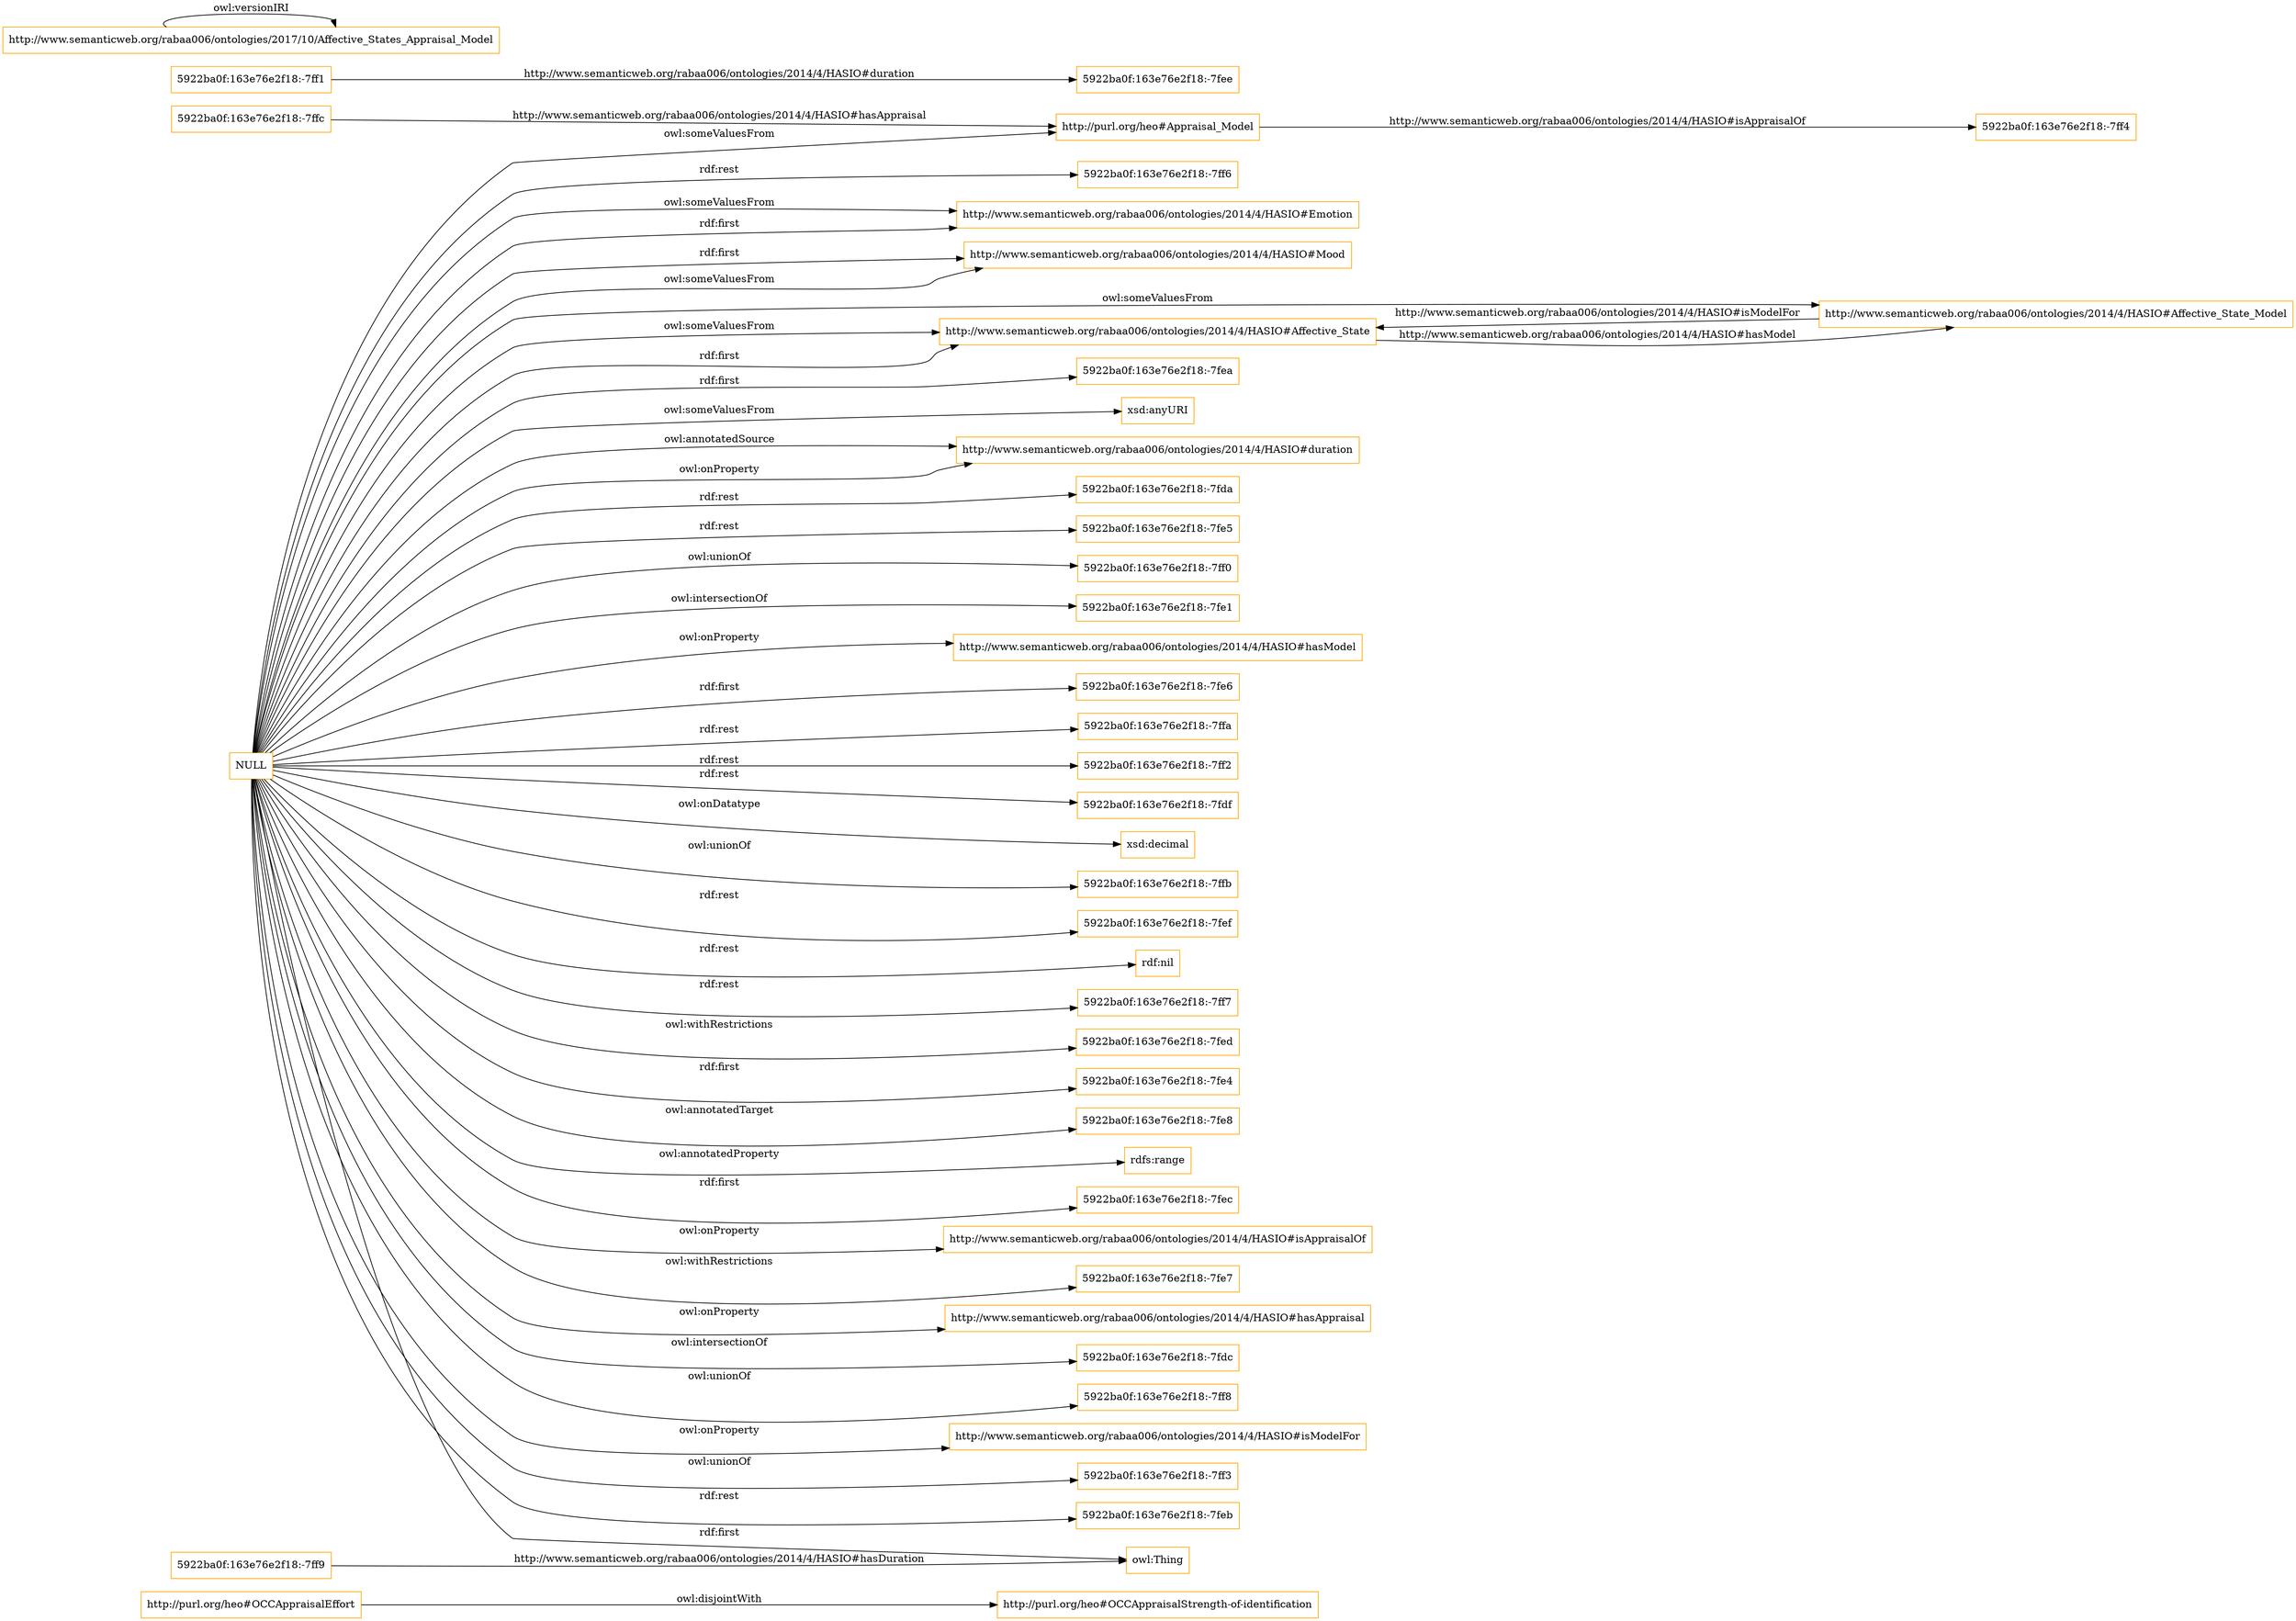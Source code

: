 digraph ar2dtool_diagram { 
rankdir=LR;
size="1501"
node [shape = rectangle, color="orange"]; "http://purl.org/heo#OCCAppraisalStrength-of-identification" "http://www.semanticweb.org/rabaa006/ontologies/2014/4/HASIO#Emotion" "http://purl.org/heo#OCCAppraisalEffort" "http://www.semanticweb.org/rabaa006/ontologies/2014/4/HASIO#Mood" "http://www.semanticweb.org/rabaa006/ontologies/2014/4/HASIO#Affective_State" "5922ba0f:163e76e2f18:-7ffc" "5922ba0f:163e76e2f18:-7ff9" "5922ba0f:163e76e2f18:-7ff4" "5922ba0f:163e76e2f18:-7ff1" "http://www.semanticweb.org/rabaa006/ontologies/2014/4/HASIO#Affective_State_Model" "http://purl.org/heo#Appraisal_Model" ; /*classes style*/
	"http://purl.org/heo#OCCAppraisalEffort" -> "http://purl.org/heo#OCCAppraisalStrength-of-identification" [ label = "owl:disjointWith" ];
	"http://www.semanticweb.org/rabaa006/ontologies/2017/10/Affective_States_Appraisal_Model" -> "http://www.semanticweb.org/rabaa006/ontologies/2017/10/Affective_States_Appraisal_Model" [ label = "owl:versionIRI" ];
	"NULL" -> "xsd:anyURI" [ label = "owl:someValuesFrom" ];
	"NULL" -> "http://www.semanticweb.org/rabaa006/ontologies/2014/4/HASIO#duration" [ label = "owl:onProperty" ];
	"NULL" -> "5922ba0f:163e76e2f18:-7fda" [ label = "rdf:rest" ];
	"NULL" -> "5922ba0f:163e76e2f18:-7fe5" [ label = "rdf:rest" ];
	"NULL" -> "5922ba0f:163e76e2f18:-7ff0" [ label = "owl:unionOf" ];
	"NULL" -> "http://purl.org/heo#Appraisal_Model" [ label = "owl:someValuesFrom" ];
	"NULL" -> "5922ba0f:163e76e2f18:-7fe1" [ label = "owl:intersectionOf" ];
	"NULL" -> "http://www.semanticweb.org/rabaa006/ontologies/2014/4/HASIO#hasModel" [ label = "owl:onProperty" ];
	"NULL" -> "5922ba0f:163e76e2f18:-7fe6" [ label = "rdf:first" ];
	"NULL" -> "5922ba0f:163e76e2f18:-7ffa" [ label = "rdf:rest" ];
	"NULL" -> "5922ba0f:163e76e2f18:-7ff2" [ label = "rdf:rest" ];
	"NULL" -> "5922ba0f:163e76e2f18:-7fdf" [ label = "rdf:rest" ];
	"NULL" -> "xsd:decimal" [ label = "owl:onDatatype" ];
	"NULL" -> "5922ba0f:163e76e2f18:-7ffb" [ label = "owl:unionOf" ];
	"NULL" -> "5922ba0f:163e76e2f18:-7fef" [ label = "rdf:rest" ];
	"NULL" -> "http://www.semanticweb.org/rabaa006/ontologies/2014/4/HASIO#Affective_State_Model" [ label = "owl:someValuesFrom" ];
	"NULL" -> "rdf:nil" [ label = "rdf:rest" ];
	"NULL" -> "5922ba0f:163e76e2f18:-7ff7" [ label = "rdf:rest" ];
	"NULL" -> "5922ba0f:163e76e2f18:-7fed" [ label = "owl:withRestrictions" ];
	"NULL" -> "5922ba0f:163e76e2f18:-7fe4" [ label = "rdf:first" ];
	"NULL" -> "http://www.semanticweb.org/rabaa006/ontologies/2014/4/HASIO#Mood" [ label = "owl:someValuesFrom" ];
	"NULL" -> "5922ba0f:163e76e2f18:-7fe8" [ label = "owl:annotatedTarget" ];
	"NULL" -> "rdfs:range" [ label = "owl:annotatedProperty" ];
	"NULL" -> "5922ba0f:163e76e2f18:-7fec" [ label = "rdf:first" ];
	"NULL" -> "http://www.semanticweb.org/rabaa006/ontologies/2014/4/HASIO#Emotion" [ label = "rdf:first" ];
	"NULL" -> "http://www.semanticweb.org/rabaa006/ontologies/2014/4/HASIO#isAppraisalOf" [ label = "owl:onProperty" ];
	"NULL" -> "5922ba0f:163e76e2f18:-7fe7" [ label = "owl:withRestrictions" ];
	"NULL" -> "http://www.semanticweb.org/rabaa006/ontologies/2014/4/HASIO#hasAppraisal" [ label = "owl:onProperty" ];
	"NULL" -> "http://www.semanticweb.org/rabaa006/ontologies/2014/4/HASIO#duration" [ label = "owl:annotatedSource" ];
	"NULL" -> "owl:Thing" [ label = "rdf:first" ];
	"NULL" -> "http://www.semanticweb.org/rabaa006/ontologies/2014/4/HASIO#Emotion" [ label = "owl:someValuesFrom" ];
	"NULL" -> "5922ba0f:163e76e2f18:-7fdc" [ label = "owl:intersectionOf" ];
	"NULL" -> "5922ba0f:163e76e2f18:-7ff8" [ label = "owl:unionOf" ];
	"NULL" -> "http://www.semanticweb.org/rabaa006/ontologies/2014/4/HASIO#Affective_State" [ label = "owl:someValuesFrom" ];
	"NULL" -> "http://www.semanticweb.org/rabaa006/ontologies/2014/4/HASIO#isModelFor" [ label = "owl:onProperty" ];
	"NULL" -> "5922ba0f:163e76e2f18:-7ff3" [ label = "owl:unionOf" ];
	"NULL" -> "5922ba0f:163e76e2f18:-7feb" [ label = "rdf:rest" ];
	"NULL" -> "http://www.semanticweb.org/rabaa006/ontologies/2014/4/HASIO#Mood" [ label = "rdf:first" ];
	"NULL" -> "http://www.semanticweb.org/rabaa006/ontologies/2014/4/HASIO#Affective_State" [ label = "rdf:first" ];
	"NULL" -> "5922ba0f:163e76e2f18:-7ff6" [ label = "rdf:rest" ];
	"NULL" -> "5922ba0f:163e76e2f18:-7fea" [ label = "rdf:first" ];
	"http://www.semanticweb.org/rabaa006/ontologies/2014/4/HASIO#Affective_State_Model" -> "http://www.semanticweb.org/rabaa006/ontologies/2014/4/HASIO#Affective_State" [ label = "http://www.semanticweb.org/rabaa006/ontologies/2014/4/HASIO#isModelFor" ];
	"http://purl.org/heo#Appraisal_Model" -> "5922ba0f:163e76e2f18:-7ff4" [ label = "http://www.semanticweb.org/rabaa006/ontologies/2014/4/HASIO#isAppraisalOf" ];
	"5922ba0f:163e76e2f18:-7ffc" -> "http://purl.org/heo#Appraisal_Model" [ label = "http://www.semanticweb.org/rabaa006/ontologies/2014/4/HASIO#hasAppraisal" ];
	"http://www.semanticweb.org/rabaa006/ontologies/2014/4/HASIO#Affective_State" -> "http://www.semanticweb.org/rabaa006/ontologies/2014/4/HASIO#Affective_State_Model" [ label = "http://www.semanticweb.org/rabaa006/ontologies/2014/4/HASIO#hasModel" ];
	"5922ba0f:163e76e2f18:-7ff1" -> "5922ba0f:163e76e2f18:-7fee" [ label = "http://www.semanticweb.org/rabaa006/ontologies/2014/4/HASIO#duration" ];
	"5922ba0f:163e76e2f18:-7ff9" -> "owl:Thing" [ label = "http://www.semanticweb.org/rabaa006/ontologies/2014/4/HASIO#hasDuration" ];

}
